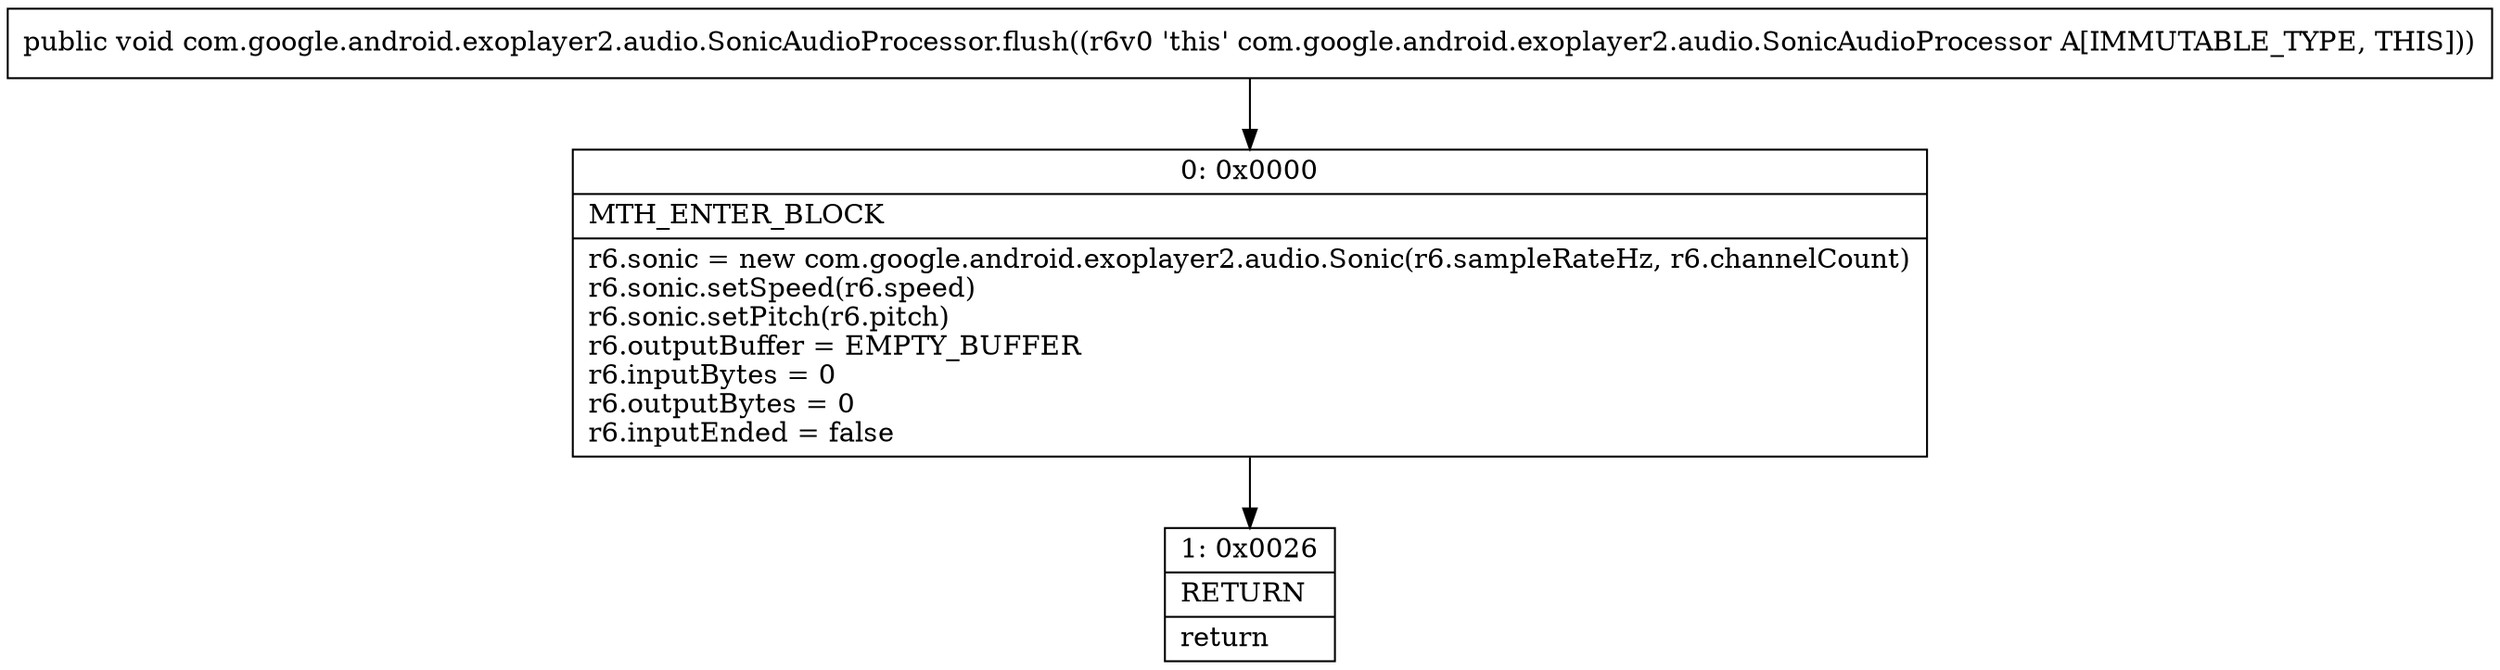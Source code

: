 digraph "CFG forcom.google.android.exoplayer2.audio.SonicAudioProcessor.flush()V" {
Node_0 [shape=record,label="{0\:\ 0x0000|MTH_ENTER_BLOCK\l|r6.sonic = new com.google.android.exoplayer2.audio.Sonic(r6.sampleRateHz, r6.channelCount)\lr6.sonic.setSpeed(r6.speed)\lr6.sonic.setPitch(r6.pitch)\lr6.outputBuffer = EMPTY_BUFFER\lr6.inputBytes = 0\lr6.outputBytes = 0\lr6.inputEnded = false\l}"];
Node_1 [shape=record,label="{1\:\ 0x0026|RETURN\l|return\l}"];
MethodNode[shape=record,label="{public void com.google.android.exoplayer2.audio.SonicAudioProcessor.flush((r6v0 'this' com.google.android.exoplayer2.audio.SonicAudioProcessor A[IMMUTABLE_TYPE, THIS])) }"];
MethodNode -> Node_0;
Node_0 -> Node_1;
}


